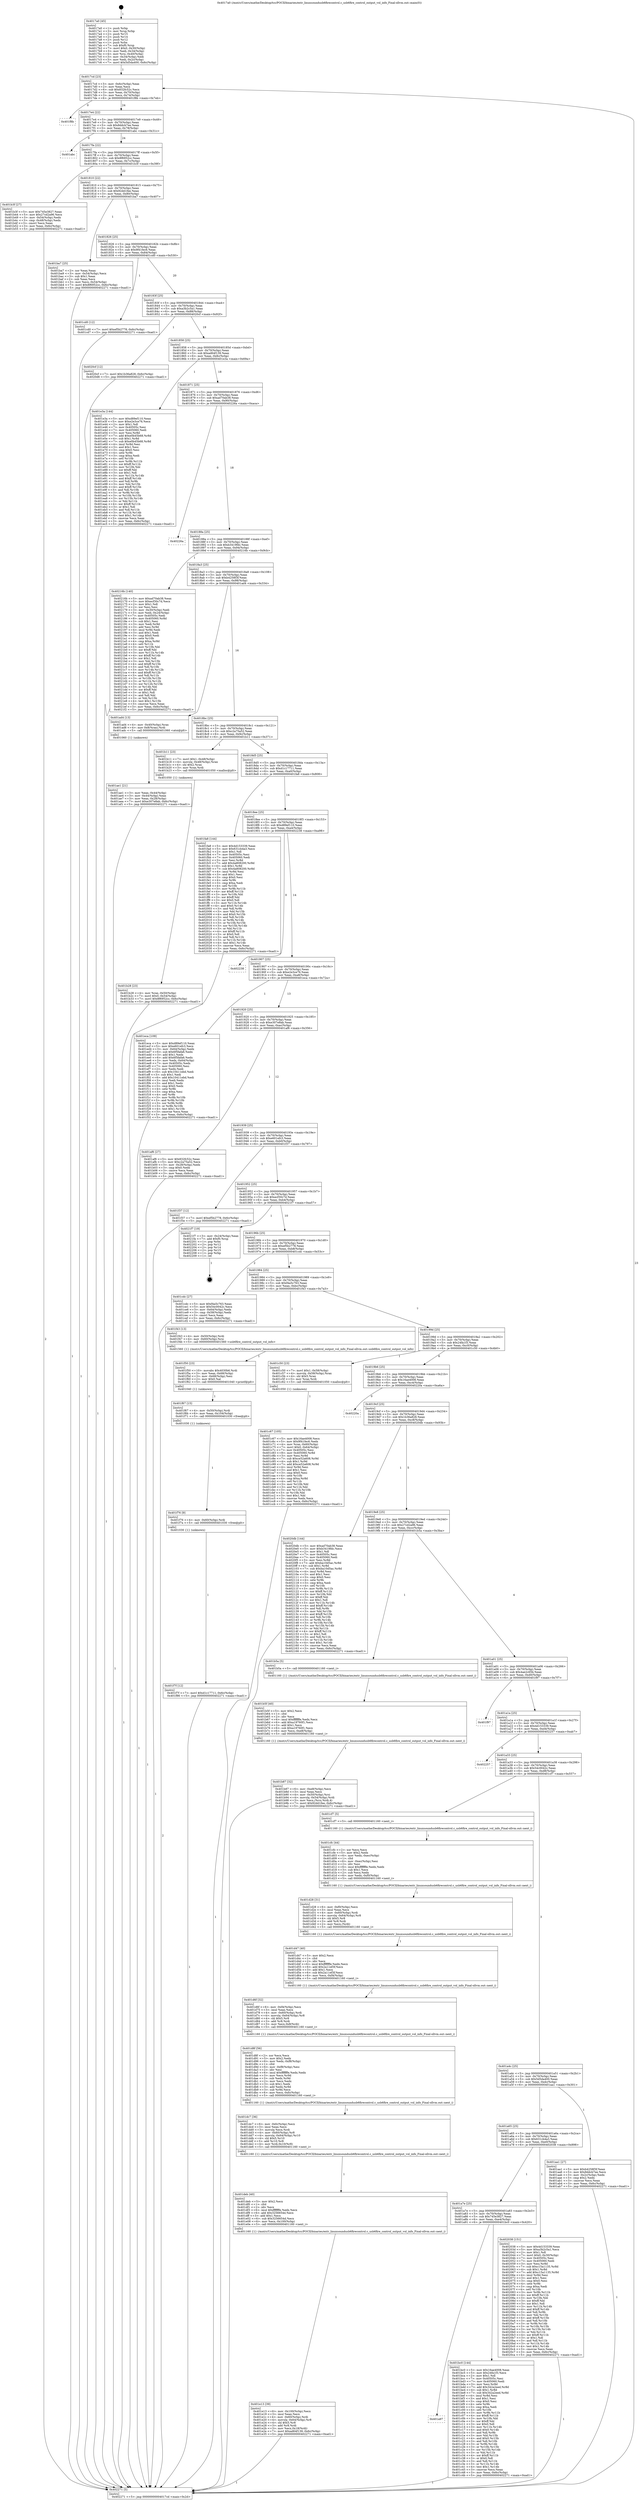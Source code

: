 digraph "0x4017a0" {
  label = "0x4017a0 (/mnt/c/Users/mathe/Desktop/tcc/POCII/binaries/extr_linuxsoundusb6firecontrol.c_usb6fire_control_output_vol_info_Final-ollvm.out::main(0))"
  labelloc = "t"
  node[shape=record]

  Entry [label="",width=0.3,height=0.3,shape=circle,fillcolor=black,style=filled]
  "0x4017cd" [label="{
     0x4017cd [23]\l
     | [instrs]\l
     &nbsp;&nbsp;0x4017cd \<+3\>: mov -0x6c(%rbp),%eax\l
     &nbsp;&nbsp;0x4017d0 \<+2\>: mov %eax,%ecx\l
     &nbsp;&nbsp;0x4017d2 \<+6\>: sub $0x832fc52c,%ecx\l
     &nbsp;&nbsp;0x4017d8 \<+3\>: mov %eax,-0x70(%rbp)\l
     &nbsp;&nbsp;0x4017db \<+3\>: mov %ecx,-0x74(%rbp)\l
     &nbsp;&nbsp;0x4017de \<+6\>: je 0000000000401f8b \<main+0x7eb\>\l
  }"]
  "0x401f8b" [label="{
     0x401f8b\l
  }", style=dashed]
  "0x4017e4" [label="{
     0x4017e4 [22]\l
     | [instrs]\l
     &nbsp;&nbsp;0x4017e4 \<+5\>: jmp 00000000004017e9 \<main+0x49\>\l
     &nbsp;&nbsp;0x4017e9 \<+3\>: mov -0x70(%rbp),%eax\l
     &nbsp;&nbsp;0x4017ec \<+5\>: sub $0x8ddcb7ee,%eax\l
     &nbsp;&nbsp;0x4017f1 \<+3\>: mov %eax,-0x78(%rbp)\l
     &nbsp;&nbsp;0x4017f4 \<+6\>: je 0000000000401abc \<main+0x31c\>\l
  }"]
  Exit [label="",width=0.3,height=0.3,shape=circle,fillcolor=black,style=filled,peripheries=2]
  "0x401abc" [label="{
     0x401abc\l
  }", style=dashed]
  "0x4017fa" [label="{
     0x4017fa [22]\l
     | [instrs]\l
     &nbsp;&nbsp;0x4017fa \<+5\>: jmp 00000000004017ff \<main+0x5f\>\l
     &nbsp;&nbsp;0x4017ff \<+3\>: mov -0x70(%rbp),%eax\l
     &nbsp;&nbsp;0x401802 \<+5\>: sub $0x8f6952cc,%eax\l
     &nbsp;&nbsp;0x401807 \<+3\>: mov %eax,-0x7c(%rbp)\l
     &nbsp;&nbsp;0x40180a \<+6\>: je 0000000000401b3f \<main+0x39f\>\l
  }"]
  "0x401f7f" [label="{
     0x401f7f [12]\l
     | [instrs]\l
     &nbsp;&nbsp;0x401f7f \<+7\>: movl $0xd1c17711,-0x6c(%rbp)\l
     &nbsp;&nbsp;0x401f86 \<+5\>: jmp 0000000000402271 \<main+0xad1\>\l
  }"]
  "0x401b3f" [label="{
     0x401b3f [27]\l
     | [instrs]\l
     &nbsp;&nbsp;0x401b3f \<+5\>: mov $0x745e3827,%eax\l
     &nbsp;&nbsp;0x401b44 \<+5\>: mov $0x27cd2a96,%ecx\l
     &nbsp;&nbsp;0x401b49 \<+3\>: mov -0x54(%rbp),%edx\l
     &nbsp;&nbsp;0x401b4c \<+3\>: cmp -0x48(%rbp),%edx\l
     &nbsp;&nbsp;0x401b4f \<+3\>: cmovl %ecx,%eax\l
     &nbsp;&nbsp;0x401b52 \<+3\>: mov %eax,-0x6c(%rbp)\l
     &nbsp;&nbsp;0x401b55 \<+5\>: jmp 0000000000402271 \<main+0xad1\>\l
  }"]
  "0x401810" [label="{
     0x401810 [22]\l
     | [instrs]\l
     &nbsp;&nbsp;0x401810 \<+5\>: jmp 0000000000401815 \<main+0x75\>\l
     &nbsp;&nbsp;0x401815 \<+3\>: mov -0x70(%rbp),%eax\l
     &nbsp;&nbsp;0x401818 \<+5\>: sub $0x92dd1fee,%eax\l
     &nbsp;&nbsp;0x40181d \<+3\>: mov %eax,-0x80(%rbp)\l
     &nbsp;&nbsp;0x401820 \<+6\>: je 0000000000401ba7 \<main+0x407\>\l
  }"]
  "0x401f76" [label="{
     0x401f76 [9]\l
     | [instrs]\l
     &nbsp;&nbsp;0x401f76 \<+4\>: mov -0x60(%rbp),%rdi\l
     &nbsp;&nbsp;0x401f7a \<+5\>: call 0000000000401030 \<free@plt\>\l
     | [calls]\l
     &nbsp;&nbsp;0x401030 \{1\} (unknown)\l
  }"]
  "0x401ba7" [label="{
     0x401ba7 [25]\l
     | [instrs]\l
     &nbsp;&nbsp;0x401ba7 \<+2\>: xor %eax,%eax\l
     &nbsp;&nbsp;0x401ba9 \<+3\>: mov -0x54(%rbp),%ecx\l
     &nbsp;&nbsp;0x401bac \<+3\>: sub $0x1,%eax\l
     &nbsp;&nbsp;0x401baf \<+2\>: sub %eax,%ecx\l
     &nbsp;&nbsp;0x401bb1 \<+3\>: mov %ecx,-0x54(%rbp)\l
     &nbsp;&nbsp;0x401bb4 \<+7\>: movl $0x8f6952cc,-0x6c(%rbp)\l
     &nbsp;&nbsp;0x401bbb \<+5\>: jmp 0000000000402271 \<main+0xad1\>\l
  }"]
  "0x401826" [label="{
     0x401826 [25]\l
     | [instrs]\l
     &nbsp;&nbsp;0x401826 \<+5\>: jmp 000000000040182b \<main+0x8b\>\l
     &nbsp;&nbsp;0x40182b \<+3\>: mov -0x70(%rbp),%eax\l
     &nbsp;&nbsp;0x40182e \<+5\>: sub $0x9f41fec6,%eax\l
     &nbsp;&nbsp;0x401833 \<+6\>: mov %eax,-0x84(%rbp)\l
     &nbsp;&nbsp;0x401839 \<+6\>: je 0000000000401cd0 \<main+0x530\>\l
  }"]
  "0x401f67" [label="{
     0x401f67 [15]\l
     | [instrs]\l
     &nbsp;&nbsp;0x401f67 \<+4\>: mov -0x50(%rbp),%rdi\l
     &nbsp;&nbsp;0x401f6b \<+6\>: mov %eax,-0x104(%rbp)\l
     &nbsp;&nbsp;0x401f71 \<+5\>: call 0000000000401030 \<free@plt\>\l
     | [calls]\l
     &nbsp;&nbsp;0x401030 \{1\} (unknown)\l
  }"]
  "0x401cd0" [label="{
     0x401cd0 [12]\l
     | [instrs]\l
     &nbsp;&nbsp;0x401cd0 \<+7\>: movl $0xef5b2778,-0x6c(%rbp)\l
     &nbsp;&nbsp;0x401cd7 \<+5\>: jmp 0000000000402271 \<main+0xad1\>\l
  }"]
  "0x40183f" [label="{
     0x40183f [25]\l
     | [instrs]\l
     &nbsp;&nbsp;0x40183f \<+5\>: jmp 0000000000401844 \<main+0xa4\>\l
     &nbsp;&nbsp;0x401844 \<+3\>: mov -0x70(%rbp),%eax\l
     &nbsp;&nbsp;0x401847 \<+5\>: sub $0xa3b2c5a1,%eax\l
     &nbsp;&nbsp;0x40184c \<+6\>: mov %eax,-0x88(%rbp)\l
     &nbsp;&nbsp;0x401852 \<+6\>: je 00000000004020cf \<main+0x92f\>\l
  }"]
  "0x401f50" [label="{
     0x401f50 [23]\l
     | [instrs]\l
     &nbsp;&nbsp;0x401f50 \<+10\>: movabs $0x4030b6,%rdi\l
     &nbsp;&nbsp;0x401f5a \<+3\>: mov %eax,-0x68(%rbp)\l
     &nbsp;&nbsp;0x401f5d \<+3\>: mov -0x68(%rbp),%esi\l
     &nbsp;&nbsp;0x401f60 \<+2\>: mov $0x0,%al\l
     &nbsp;&nbsp;0x401f62 \<+5\>: call 0000000000401040 \<printf@plt\>\l
     | [calls]\l
     &nbsp;&nbsp;0x401040 \{1\} (unknown)\l
  }"]
  "0x4020cf" [label="{
     0x4020cf [12]\l
     | [instrs]\l
     &nbsp;&nbsp;0x4020cf \<+7\>: movl $0x1b36a828,-0x6c(%rbp)\l
     &nbsp;&nbsp;0x4020d6 \<+5\>: jmp 0000000000402271 \<main+0xad1\>\l
  }"]
  "0x401858" [label="{
     0x401858 [25]\l
     | [instrs]\l
     &nbsp;&nbsp;0x401858 \<+5\>: jmp 000000000040185d \<main+0xbd\>\l
     &nbsp;&nbsp;0x40185d \<+3\>: mov -0x70(%rbp),%eax\l
     &nbsp;&nbsp;0x401860 \<+5\>: sub $0xad64f139,%eax\l
     &nbsp;&nbsp;0x401865 \<+6\>: mov %eax,-0x8c(%rbp)\l
     &nbsp;&nbsp;0x40186b \<+6\>: je 0000000000401e3a \<main+0x69a\>\l
  }"]
  "0x401e13" [label="{
     0x401e13 [39]\l
     | [instrs]\l
     &nbsp;&nbsp;0x401e13 \<+6\>: mov -0x100(%rbp),%ecx\l
     &nbsp;&nbsp;0x401e19 \<+3\>: imul %eax,%ecx\l
     &nbsp;&nbsp;0x401e1c \<+4\>: mov -0x60(%rbp),%rdi\l
     &nbsp;&nbsp;0x401e20 \<+4\>: movslq -0x64(%rbp),%r8\l
     &nbsp;&nbsp;0x401e24 \<+4\>: shl $0x5,%r8\l
     &nbsp;&nbsp;0x401e28 \<+3\>: add %r8,%rdi\l
     &nbsp;&nbsp;0x401e2b \<+3\>: mov %ecx,0x18(%rdi)\l
     &nbsp;&nbsp;0x401e2e \<+7\>: movl $0xad64f139,-0x6c(%rbp)\l
     &nbsp;&nbsp;0x401e35 \<+5\>: jmp 0000000000402271 \<main+0xad1\>\l
  }"]
  "0x401e3a" [label="{
     0x401e3a [144]\l
     | [instrs]\l
     &nbsp;&nbsp;0x401e3a \<+5\>: mov $0xd89ef110,%eax\l
     &nbsp;&nbsp;0x401e3f \<+5\>: mov $0xe2e3ce76,%ecx\l
     &nbsp;&nbsp;0x401e44 \<+2\>: mov $0x1,%dl\l
     &nbsp;&nbsp;0x401e46 \<+7\>: mov 0x40505c,%esi\l
     &nbsp;&nbsp;0x401e4d \<+7\>: mov 0x405060,%edi\l
     &nbsp;&nbsp;0x401e54 \<+3\>: mov %esi,%r8d\l
     &nbsp;&nbsp;0x401e57 \<+7\>: add $0xe0b45b68,%r8d\l
     &nbsp;&nbsp;0x401e5e \<+4\>: sub $0x1,%r8d\l
     &nbsp;&nbsp;0x401e62 \<+7\>: sub $0xe0b45b68,%r8d\l
     &nbsp;&nbsp;0x401e69 \<+4\>: imul %r8d,%esi\l
     &nbsp;&nbsp;0x401e6d \<+3\>: and $0x1,%esi\l
     &nbsp;&nbsp;0x401e70 \<+3\>: cmp $0x0,%esi\l
     &nbsp;&nbsp;0x401e73 \<+4\>: sete %r9b\l
     &nbsp;&nbsp;0x401e77 \<+3\>: cmp $0xa,%edi\l
     &nbsp;&nbsp;0x401e7a \<+4\>: setl %r10b\l
     &nbsp;&nbsp;0x401e7e \<+3\>: mov %r9b,%r11b\l
     &nbsp;&nbsp;0x401e81 \<+4\>: xor $0xff,%r11b\l
     &nbsp;&nbsp;0x401e85 \<+3\>: mov %r10b,%bl\l
     &nbsp;&nbsp;0x401e88 \<+3\>: xor $0xff,%bl\l
     &nbsp;&nbsp;0x401e8b \<+3\>: xor $0x1,%dl\l
     &nbsp;&nbsp;0x401e8e \<+3\>: mov %r11b,%r14b\l
     &nbsp;&nbsp;0x401e91 \<+4\>: and $0xff,%r14b\l
     &nbsp;&nbsp;0x401e95 \<+3\>: and %dl,%r9b\l
     &nbsp;&nbsp;0x401e98 \<+3\>: mov %bl,%r15b\l
     &nbsp;&nbsp;0x401e9b \<+4\>: and $0xff,%r15b\l
     &nbsp;&nbsp;0x401e9f \<+3\>: and %dl,%r10b\l
     &nbsp;&nbsp;0x401ea2 \<+3\>: or %r9b,%r14b\l
     &nbsp;&nbsp;0x401ea5 \<+3\>: or %r10b,%r15b\l
     &nbsp;&nbsp;0x401ea8 \<+3\>: xor %r15b,%r14b\l
     &nbsp;&nbsp;0x401eab \<+3\>: or %bl,%r11b\l
     &nbsp;&nbsp;0x401eae \<+4\>: xor $0xff,%r11b\l
     &nbsp;&nbsp;0x401eb2 \<+3\>: or $0x1,%dl\l
     &nbsp;&nbsp;0x401eb5 \<+3\>: and %dl,%r11b\l
     &nbsp;&nbsp;0x401eb8 \<+3\>: or %r11b,%r14b\l
     &nbsp;&nbsp;0x401ebb \<+4\>: test $0x1,%r14b\l
     &nbsp;&nbsp;0x401ebf \<+3\>: cmovne %ecx,%eax\l
     &nbsp;&nbsp;0x401ec2 \<+3\>: mov %eax,-0x6c(%rbp)\l
     &nbsp;&nbsp;0x401ec5 \<+5\>: jmp 0000000000402271 \<main+0xad1\>\l
  }"]
  "0x401871" [label="{
     0x401871 [25]\l
     | [instrs]\l
     &nbsp;&nbsp;0x401871 \<+5\>: jmp 0000000000401876 \<main+0xd6\>\l
     &nbsp;&nbsp;0x401876 \<+3\>: mov -0x70(%rbp),%eax\l
     &nbsp;&nbsp;0x401879 \<+5\>: sub $0xad70ab38,%eax\l
     &nbsp;&nbsp;0x40187e \<+6\>: mov %eax,-0x90(%rbp)\l
     &nbsp;&nbsp;0x401884 \<+6\>: je 000000000040226a \<main+0xaca\>\l
  }"]
  "0x401deb" [label="{
     0x401deb [40]\l
     | [instrs]\l
     &nbsp;&nbsp;0x401deb \<+5\>: mov $0x2,%ecx\l
     &nbsp;&nbsp;0x401df0 \<+1\>: cltd\l
     &nbsp;&nbsp;0x401df1 \<+2\>: idiv %ecx\l
     &nbsp;&nbsp;0x401df3 \<+6\>: imul $0xfffffffe,%edx,%ecx\l
     &nbsp;&nbsp;0x401df9 \<+6\>: add $0x3256654d,%ecx\l
     &nbsp;&nbsp;0x401dff \<+3\>: add $0x1,%ecx\l
     &nbsp;&nbsp;0x401e02 \<+6\>: sub $0x3256654d,%ecx\l
     &nbsp;&nbsp;0x401e08 \<+6\>: mov %ecx,-0x100(%rbp)\l
     &nbsp;&nbsp;0x401e0e \<+5\>: call 0000000000401160 \<next_i\>\l
     | [calls]\l
     &nbsp;&nbsp;0x401160 \{1\} (/mnt/c/Users/mathe/Desktop/tcc/POCII/binaries/extr_linuxsoundusb6firecontrol.c_usb6fire_control_output_vol_info_Final-ollvm.out::next_i)\l
  }"]
  "0x40226a" [label="{
     0x40226a\l
  }", style=dashed]
  "0x40188a" [label="{
     0x40188a [25]\l
     | [instrs]\l
     &nbsp;&nbsp;0x40188a \<+5\>: jmp 000000000040188f \<main+0xef\>\l
     &nbsp;&nbsp;0x40188f \<+3\>: mov -0x70(%rbp),%eax\l
     &nbsp;&nbsp;0x401892 \<+5\>: sub $0xb3419fdc,%eax\l
     &nbsp;&nbsp;0x401897 \<+6\>: mov %eax,-0x94(%rbp)\l
     &nbsp;&nbsp;0x40189d \<+6\>: je 000000000040216b \<main+0x9cb\>\l
  }"]
  "0x401dc7" [label="{
     0x401dc7 [36]\l
     | [instrs]\l
     &nbsp;&nbsp;0x401dc7 \<+6\>: mov -0xfc(%rbp),%ecx\l
     &nbsp;&nbsp;0x401dcd \<+3\>: imul %eax,%ecx\l
     &nbsp;&nbsp;0x401dd0 \<+3\>: movslq %ecx,%rdi\l
     &nbsp;&nbsp;0x401dd3 \<+4\>: mov -0x60(%rbp),%r8\l
     &nbsp;&nbsp;0x401dd7 \<+4\>: movslq -0x64(%rbp),%r10\l
     &nbsp;&nbsp;0x401ddb \<+4\>: shl $0x5,%r10\l
     &nbsp;&nbsp;0x401ddf \<+3\>: add %r10,%r8\l
     &nbsp;&nbsp;0x401de2 \<+4\>: mov %rdi,0x10(%r8)\l
     &nbsp;&nbsp;0x401de6 \<+5\>: call 0000000000401160 \<next_i\>\l
     | [calls]\l
     &nbsp;&nbsp;0x401160 \{1\} (/mnt/c/Users/mathe/Desktop/tcc/POCII/binaries/extr_linuxsoundusb6firecontrol.c_usb6fire_control_output_vol_info_Final-ollvm.out::next_i)\l
  }"]
  "0x40216b" [label="{
     0x40216b [140]\l
     | [instrs]\l
     &nbsp;&nbsp;0x40216b \<+5\>: mov $0xad70ab38,%eax\l
     &nbsp;&nbsp;0x402170 \<+5\>: mov $0xecf30c7d,%ecx\l
     &nbsp;&nbsp;0x402175 \<+2\>: mov $0x1,%dl\l
     &nbsp;&nbsp;0x402177 \<+2\>: xor %esi,%esi\l
     &nbsp;&nbsp;0x402179 \<+3\>: mov -0x30(%rbp),%edi\l
     &nbsp;&nbsp;0x40217c \<+3\>: mov %edi,-0x24(%rbp)\l
     &nbsp;&nbsp;0x40217f \<+7\>: mov 0x40505c,%edi\l
     &nbsp;&nbsp;0x402186 \<+8\>: mov 0x405060,%r8d\l
     &nbsp;&nbsp;0x40218e \<+3\>: sub $0x1,%esi\l
     &nbsp;&nbsp;0x402191 \<+3\>: mov %edi,%r9d\l
     &nbsp;&nbsp;0x402194 \<+3\>: add %esi,%r9d\l
     &nbsp;&nbsp;0x402197 \<+4\>: imul %r9d,%edi\l
     &nbsp;&nbsp;0x40219b \<+3\>: and $0x1,%edi\l
     &nbsp;&nbsp;0x40219e \<+3\>: cmp $0x0,%edi\l
     &nbsp;&nbsp;0x4021a1 \<+4\>: sete %r10b\l
     &nbsp;&nbsp;0x4021a5 \<+4\>: cmp $0xa,%r8d\l
     &nbsp;&nbsp;0x4021a9 \<+4\>: setl %r11b\l
     &nbsp;&nbsp;0x4021ad \<+3\>: mov %r10b,%bl\l
     &nbsp;&nbsp;0x4021b0 \<+3\>: xor $0xff,%bl\l
     &nbsp;&nbsp;0x4021b3 \<+3\>: mov %r11b,%r14b\l
     &nbsp;&nbsp;0x4021b6 \<+4\>: xor $0xff,%r14b\l
     &nbsp;&nbsp;0x4021ba \<+3\>: xor $0x1,%dl\l
     &nbsp;&nbsp;0x4021bd \<+3\>: mov %bl,%r15b\l
     &nbsp;&nbsp;0x4021c0 \<+4\>: and $0xff,%r15b\l
     &nbsp;&nbsp;0x4021c4 \<+3\>: and %dl,%r10b\l
     &nbsp;&nbsp;0x4021c7 \<+3\>: mov %r14b,%r12b\l
     &nbsp;&nbsp;0x4021ca \<+4\>: and $0xff,%r12b\l
     &nbsp;&nbsp;0x4021ce \<+3\>: and %dl,%r11b\l
     &nbsp;&nbsp;0x4021d1 \<+3\>: or %r10b,%r15b\l
     &nbsp;&nbsp;0x4021d4 \<+3\>: or %r11b,%r12b\l
     &nbsp;&nbsp;0x4021d7 \<+3\>: xor %r12b,%r15b\l
     &nbsp;&nbsp;0x4021da \<+3\>: or %r14b,%bl\l
     &nbsp;&nbsp;0x4021dd \<+3\>: xor $0xff,%bl\l
     &nbsp;&nbsp;0x4021e0 \<+3\>: or $0x1,%dl\l
     &nbsp;&nbsp;0x4021e3 \<+2\>: and %dl,%bl\l
     &nbsp;&nbsp;0x4021e5 \<+3\>: or %bl,%r15b\l
     &nbsp;&nbsp;0x4021e8 \<+4\>: test $0x1,%r15b\l
     &nbsp;&nbsp;0x4021ec \<+3\>: cmovne %ecx,%eax\l
     &nbsp;&nbsp;0x4021ef \<+3\>: mov %eax,-0x6c(%rbp)\l
     &nbsp;&nbsp;0x4021f2 \<+5\>: jmp 0000000000402271 \<main+0xad1\>\l
  }"]
  "0x4018a3" [label="{
     0x4018a3 [25]\l
     | [instrs]\l
     &nbsp;&nbsp;0x4018a3 \<+5\>: jmp 00000000004018a8 \<main+0x108\>\l
     &nbsp;&nbsp;0x4018a8 \<+3\>: mov -0x70(%rbp),%eax\l
     &nbsp;&nbsp;0x4018ab \<+5\>: sub $0xb4258f3f,%eax\l
     &nbsp;&nbsp;0x4018b0 \<+6\>: mov %eax,-0x98(%rbp)\l
     &nbsp;&nbsp;0x4018b6 \<+6\>: je 0000000000401ad4 \<main+0x334\>\l
  }"]
  "0x401d8f" [label="{
     0x401d8f [56]\l
     | [instrs]\l
     &nbsp;&nbsp;0x401d8f \<+2\>: xor %ecx,%ecx\l
     &nbsp;&nbsp;0x401d91 \<+5\>: mov $0x2,%edx\l
     &nbsp;&nbsp;0x401d96 \<+6\>: mov %edx,-0xf8(%rbp)\l
     &nbsp;&nbsp;0x401d9c \<+1\>: cltd\l
     &nbsp;&nbsp;0x401d9d \<+6\>: mov -0xf8(%rbp),%esi\l
     &nbsp;&nbsp;0x401da3 \<+2\>: idiv %esi\l
     &nbsp;&nbsp;0x401da5 \<+6\>: imul $0xfffffffe,%edx,%edx\l
     &nbsp;&nbsp;0x401dab \<+3\>: mov %ecx,%r9d\l
     &nbsp;&nbsp;0x401dae \<+3\>: sub %edx,%r9d\l
     &nbsp;&nbsp;0x401db1 \<+2\>: mov %ecx,%edx\l
     &nbsp;&nbsp;0x401db3 \<+3\>: sub $0x1,%edx\l
     &nbsp;&nbsp;0x401db6 \<+3\>: add %edx,%r9d\l
     &nbsp;&nbsp;0x401db9 \<+3\>: sub %r9d,%ecx\l
     &nbsp;&nbsp;0x401dbc \<+6\>: mov %ecx,-0xfc(%rbp)\l
     &nbsp;&nbsp;0x401dc2 \<+5\>: call 0000000000401160 \<next_i\>\l
     | [calls]\l
     &nbsp;&nbsp;0x401160 \{1\} (/mnt/c/Users/mathe/Desktop/tcc/POCII/binaries/extr_linuxsoundusb6firecontrol.c_usb6fire_control_output_vol_info_Final-ollvm.out::next_i)\l
  }"]
  "0x401ad4" [label="{
     0x401ad4 [13]\l
     | [instrs]\l
     &nbsp;&nbsp;0x401ad4 \<+4\>: mov -0x40(%rbp),%rax\l
     &nbsp;&nbsp;0x401ad8 \<+4\>: mov 0x8(%rax),%rdi\l
     &nbsp;&nbsp;0x401adc \<+5\>: call 0000000000401060 \<atoi@plt\>\l
     | [calls]\l
     &nbsp;&nbsp;0x401060 \{1\} (unknown)\l
  }"]
  "0x4018bc" [label="{
     0x4018bc [25]\l
     | [instrs]\l
     &nbsp;&nbsp;0x4018bc \<+5\>: jmp 00000000004018c1 \<main+0x121\>\l
     &nbsp;&nbsp;0x4018c1 \<+3\>: mov -0x70(%rbp),%eax\l
     &nbsp;&nbsp;0x4018c4 \<+5\>: sub $0xc2a75a52,%eax\l
     &nbsp;&nbsp;0x4018c9 \<+6\>: mov %eax,-0x9c(%rbp)\l
     &nbsp;&nbsp;0x4018cf \<+6\>: je 0000000000401b11 \<main+0x371\>\l
  }"]
  "0x401d6f" [label="{
     0x401d6f [32]\l
     | [instrs]\l
     &nbsp;&nbsp;0x401d6f \<+6\>: mov -0xf4(%rbp),%ecx\l
     &nbsp;&nbsp;0x401d75 \<+3\>: imul %eax,%ecx\l
     &nbsp;&nbsp;0x401d78 \<+4\>: mov -0x60(%rbp),%rdi\l
     &nbsp;&nbsp;0x401d7c \<+4\>: movslq -0x64(%rbp),%r8\l
     &nbsp;&nbsp;0x401d80 \<+4\>: shl $0x5,%r8\l
     &nbsp;&nbsp;0x401d84 \<+3\>: add %r8,%rdi\l
     &nbsp;&nbsp;0x401d87 \<+3\>: mov %ecx,0x8(%rdi)\l
     &nbsp;&nbsp;0x401d8a \<+5\>: call 0000000000401160 \<next_i\>\l
     | [calls]\l
     &nbsp;&nbsp;0x401160 \{1\} (/mnt/c/Users/mathe/Desktop/tcc/POCII/binaries/extr_linuxsoundusb6firecontrol.c_usb6fire_control_output_vol_info_Final-ollvm.out::next_i)\l
  }"]
  "0x401b11" [label="{
     0x401b11 [23]\l
     | [instrs]\l
     &nbsp;&nbsp;0x401b11 \<+7\>: movl $0x1,-0x48(%rbp)\l
     &nbsp;&nbsp;0x401b18 \<+4\>: movslq -0x48(%rbp),%rax\l
     &nbsp;&nbsp;0x401b1c \<+4\>: shl $0x2,%rax\l
     &nbsp;&nbsp;0x401b20 \<+3\>: mov %rax,%rdi\l
     &nbsp;&nbsp;0x401b23 \<+5\>: call 0000000000401050 \<malloc@plt\>\l
     | [calls]\l
     &nbsp;&nbsp;0x401050 \{1\} (unknown)\l
  }"]
  "0x4018d5" [label="{
     0x4018d5 [25]\l
     | [instrs]\l
     &nbsp;&nbsp;0x4018d5 \<+5\>: jmp 00000000004018da \<main+0x13a\>\l
     &nbsp;&nbsp;0x4018da \<+3\>: mov -0x70(%rbp),%eax\l
     &nbsp;&nbsp;0x4018dd \<+5\>: sub $0xd1c17711,%eax\l
     &nbsp;&nbsp;0x4018e2 \<+6\>: mov %eax,-0xa0(%rbp)\l
     &nbsp;&nbsp;0x4018e8 \<+6\>: je 0000000000401fa8 \<main+0x808\>\l
  }"]
  "0x401d47" [label="{
     0x401d47 [40]\l
     | [instrs]\l
     &nbsp;&nbsp;0x401d47 \<+5\>: mov $0x2,%ecx\l
     &nbsp;&nbsp;0x401d4c \<+1\>: cltd\l
     &nbsp;&nbsp;0x401d4d \<+2\>: idiv %ecx\l
     &nbsp;&nbsp;0x401d4f \<+6\>: imul $0xfffffffe,%edx,%ecx\l
     &nbsp;&nbsp;0x401d55 \<+6\>: add $0x2a11ef3f,%ecx\l
     &nbsp;&nbsp;0x401d5b \<+3\>: add $0x1,%ecx\l
     &nbsp;&nbsp;0x401d5e \<+6\>: sub $0x2a11ef3f,%ecx\l
     &nbsp;&nbsp;0x401d64 \<+6\>: mov %ecx,-0xf4(%rbp)\l
     &nbsp;&nbsp;0x401d6a \<+5\>: call 0000000000401160 \<next_i\>\l
     | [calls]\l
     &nbsp;&nbsp;0x401160 \{1\} (/mnt/c/Users/mathe/Desktop/tcc/POCII/binaries/extr_linuxsoundusb6firecontrol.c_usb6fire_control_output_vol_info_Final-ollvm.out::next_i)\l
  }"]
  "0x401fa8" [label="{
     0x401fa8 [144]\l
     | [instrs]\l
     &nbsp;&nbsp;0x401fa8 \<+5\>: mov $0x4d153339,%eax\l
     &nbsp;&nbsp;0x401fad \<+5\>: mov $0x631cb4a3,%ecx\l
     &nbsp;&nbsp;0x401fb2 \<+2\>: mov $0x1,%dl\l
     &nbsp;&nbsp;0x401fb4 \<+7\>: mov 0x40505c,%esi\l
     &nbsp;&nbsp;0x401fbb \<+7\>: mov 0x405060,%edi\l
     &nbsp;&nbsp;0x401fc2 \<+3\>: mov %esi,%r8d\l
     &nbsp;&nbsp;0x401fc5 \<+7\>: add $0x4a808200,%r8d\l
     &nbsp;&nbsp;0x401fcc \<+4\>: sub $0x1,%r8d\l
     &nbsp;&nbsp;0x401fd0 \<+7\>: sub $0x4a808200,%r8d\l
     &nbsp;&nbsp;0x401fd7 \<+4\>: imul %r8d,%esi\l
     &nbsp;&nbsp;0x401fdb \<+3\>: and $0x1,%esi\l
     &nbsp;&nbsp;0x401fde \<+3\>: cmp $0x0,%esi\l
     &nbsp;&nbsp;0x401fe1 \<+4\>: sete %r9b\l
     &nbsp;&nbsp;0x401fe5 \<+3\>: cmp $0xa,%edi\l
     &nbsp;&nbsp;0x401fe8 \<+4\>: setl %r10b\l
     &nbsp;&nbsp;0x401fec \<+3\>: mov %r9b,%r11b\l
     &nbsp;&nbsp;0x401fef \<+4\>: xor $0xff,%r11b\l
     &nbsp;&nbsp;0x401ff3 \<+3\>: mov %r10b,%bl\l
     &nbsp;&nbsp;0x401ff6 \<+3\>: xor $0xff,%bl\l
     &nbsp;&nbsp;0x401ff9 \<+3\>: xor $0x0,%dl\l
     &nbsp;&nbsp;0x401ffc \<+3\>: mov %r11b,%r14b\l
     &nbsp;&nbsp;0x401fff \<+4\>: and $0x0,%r14b\l
     &nbsp;&nbsp;0x402003 \<+3\>: and %dl,%r9b\l
     &nbsp;&nbsp;0x402006 \<+3\>: mov %bl,%r15b\l
     &nbsp;&nbsp;0x402009 \<+4\>: and $0x0,%r15b\l
     &nbsp;&nbsp;0x40200d \<+3\>: and %dl,%r10b\l
     &nbsp;&nbsp;0x402010 \<+3\>: or %r9b,%r14b\l
     &nbsp;&nbsp;0x402013 \<+3\>: or %r10b,%r15b\l
     &nbsp;&nbsp;0x402016 \<+3\>: xor %r15b,%r14b\l
     &nbsp;&nbsp;0x402019 \<+3\>: or %bl,%r11b\l
     &nbsp;&nbsp;0x40201c \<+4\>: xor $0xff,%r11b\l
     &nbsp;&nbsp;0x402020 \<+3\>: or $0x0,%dl\l
     &nbsp;&nbsp;0x402023 \<+3\>: and %dl,%r11b\l
     &nbsp;&nbsp;0x402026 \<+3\>: or %r11b,%r14b\l
     &nbsp;&nbsp;0x402029 \<+4\>: test $0x1,%r14b\l
     &nbsp;&nbsp;0x40202d \<+3\>: cmovne %ecx,%eax\l
     &nbsp;&nbsp;0x402030 \<+3\>: mov %eax,-0x6c(%rbp)\l
     &nbsp;&nbsp;0x402033 \<+5\>: jmp 0000000000402271 \<main+0xad1\>\l
  }"]
  "0x4018ee" [label="{
     0x4018ee [25]\l
     | [instrs]\l
     &nbsp;&nbsp;0x4018ee \<+5\>: jmp 00000000004018f3 \<main+0x153\>\l
     &nbsp;&nbsp;0x4018f3 \<+3\>: mov -0x70(%rbp),%eax\l
     &nbsp;&nbsp;0x4018f6 \<+5\>: sub $0xd89ef110,%eax\l
     &nbsp;&nbsp;0x4018fb \<+6\>: mov %eax,-0xa4(%rbp)\l
     &nbsp;&nbsp;0x401901 \<+6\>: je 0000000000402238 \<main+0xa98\>\l
  }"]
  "0x401d28" [label="{
     0x401d28 [31]\l
     | [instrs]\l
     &nbsp;&nbsp;0x401d28 \<+6\>: mov -0xf0(%rbp),%ecx\l
     &nbsp;&nbsp;0x401d2e \<+3\>: imul %eax,%ecx\l
     &nbsp;&nbsp;0x401d31 \<+4\>: mov -0x60(%rbp),%rdi\l
     &nbsp;&nbsp;0x401d35 \<+4\>: movslq -0x64(%rbp),%r8\l
     &nbsp;&nbsp;0x401d39 \<+4\>: shl $0x5,%r8\l
     &nbsp;&nbsp;0x401d3d \<+3\>: add %r8,%rdi\l
     &nbsp;&nbsp;0x401d40 \<+2\>: mov %ecx,(%rdi)\l
     &nbsp;&nbsp;0x401d42 \<+5\>: call 0000000000401160 \<next_i\>\l
     | [calls]\l
     &nbsp;&nbsp;0x401160 \{1\} (/mnt/c/Users/mathe/Desktop/tcc/POCII/binaries/extr_linuxsoundusb6firecontrol.c_usb6fire_control_output_vol_info_Final-ollvm.out::next_i)\l
  }"]
  "0x402238" [label="{
     0x402238\l
  }", style=dashed]
  "0x401907" [label="{
     0x401907 [25]\l
     | [instrs]\l
     &nbsp;&nbsp;0x401907 \<+5\>: jmp 000000000040190c \<main+0x16c\>\l
     &nbsp;&nbsp;0x40190c \<+3\>: mov -0x70(%rbp),%eax\l
     &nbsp;&nbsp;0x40190f \<+5\>: sub $0xe2e3ce76,%eax\l
     &nbsp;&nbsp;0x401914 \<+6\>: mov %eax,-0xa8(%rbp)\l
     &nbsp;&nbsp;0x40191a \<+6\>: je 0000000000401eca \<main+0x72a\>\l
  }"]
  "0x401cfc" [label="{
     0x401cfc [44]\l
     | [instrs]\l
     &nbsp;&nbsp;0x401cfc \<+2\>: xor %ecx,%ecx\l
     &nbsp;&nbsp;0x401cfe \<+5\>: mov $0x2,%edx\l
     &nbsp;&nbsp;0x401d03 \<+6\>: mov %edx,-0xec(%rbp)\l
     &nbsp;&nbsp;0x401d09 \<+1\>: cltd\l
     &nbsp;&nbsp;0x401d0a \<+6\>: mov -0xec(%rbp),%esi\l
     &nbsp;&nbsp;0x401d10 \<+2\>: idiv %esi\l
     &nbsp;&nbsp;0x401d12 \<+6\>: imul $0xfffffffe,%edx,%edx\l
     &nbsp;&nbsp;0x401d18 \<+3\>: sub $0x1,%ecx\l
     &nbsp;&nbsp;0x401d1b \<+2\>: sub %ecx,%edx\l
     &nbsp;&nbsp;0x401d1d \<+6\>: mov %edx,-0xf0(%rbp)\l
     &nbsp;&nbsp;0x401d23 \<+5\>: call 0000000000401160 \<next_i\>\l
     | [calls]\l
     &nbsp;&nbsp;0x401160 \{1\} (/mnt/c/Users/mathe/Desktop/tcc/POCII/binaries/extr_linuxsoundusb6firecontrol.c_usb6fire_control_output_vol_info_Final-ollvm.out::next_i)\l
  }"]
  "0x401eca" [label="{
     0x401eca [109]\l
     | [instrs]\l
     &nbsp;&nbsp;0x401eca \<+5\>: mov $0xd89ef110,%eax\l
     &nbsp;&nbsp;0x401ecf \<+5\>: mov $0xe601efc3,%ecx\l
     &nbsp;&nbsp;0x401ed4 \<+3\>: mov -0x64(%rbp),%edx\l
     &nbsp;&nbsp;0x401ed7 \<+6\>: sub $0x6f5fafa6,%edx\l
     &nbsp;&nbsp;0x401edd \<+3\>: add $0x1,%edx\l
     &nbsp;&nbsp;0x401ee0 \<+6\>: add $0x6f5fafa6,%edx\l
     &nbsp;&nbsp;0x401ee6 \<+3\>: mov %edx,-0x64(%rbp)\l
     &nbsp;&nbsp;0x401ee9 \<+7\>: mov 0x40505c,%edx\l
     &nbsp;&nbsp;0x401ef0 \<+7\>: mov 0x405060,%esi\l
     &nbsp;&nbsp;0x401ef7 \<+2\>: mov %edx,%edi\l
     &nbsp;&nbsp;0x401ef9 \<+6\>: sub $0x10411ebd,%edi\l
     &nbsp;&nbsp;0x401eff \<+3\>: sub $0x1,%edi\l
     &nbsp;&nbsp;0x401f02 \<+6\>: add $0x10411ebd,%edi\l
     &nbsp;&nbsp;0x401f08 \<+3\>: imul %edi,%edx\l
     &nbsp;&nbsp;0x401f0b \<+3\>: and $0x1,%edx\l
     &nbsp;&nbsp;0x401f0e \<+3\>: cmp $0x0,%edx\l
     &nbsp;&nbsp;0x401f11 \<+4\>: sete %r8b\l
     &nbsp;&nbsp;0x401f15 \<+3\>: cmp $0xa,%esi\l
     &nbsp;&nbsp;0x401f18 \<+4\>: setl %r9b\l
     &nbsp;&nbsp;0x401f1c \<+3\>: mov %r8b,%r10b\l
     &nbsp;&nbsp;0x401f1f \<+3\>: and %r9b,%r10b\l
     &nbsp;&nbsp;0x401f22 \<+3\>: xor %r9b,%r8b\l
     &nbsp;&nbsp;0x401f25 \<+3\>: or %r8b,%r10b\l
     &nbsp;&nbsp;0x401f28 \<+4\>: test $0x1,%r10b\l
     &nbsp;&nbsp;0x401f2c \<+3\>: cmovne %ecx,%eax\l
     &nbsp;&nbsp;0x401f2f \<+3\>: mov %eax,-0x6c(%rbp)\l
     &nbsp;&nbsp;0x401f32 \<+5\>: jmp 0000000000402271 \<main+0xad1\>\l
  }"]
  "0x401920" [label="{
     0x401920 [25]\l
     | [instrs]\l
     &nbsp;&nbsp;0x401920 \<+5\>: jmp 0000000000401925 \<main+0x185\>\l
     &nbsp;&nbsp;0x401925 \<+3\>: mov -0x70(%rbp),%eax\l
     &nbsp;&nbsp;0x401928 \<+5\>: sub $0xe307e8ab,%eax\l
     &nbsp;&nbsp;0x40192d \<+6\>: mov %eax,-0xac(%rbp)\l
     &nbsp;&nbsp;0x401933 \<+6\>: je 0000000000401af6 \<main+0x356\>\l
  }"]
  "0x401c67" [label="{
     0x401c67 [105]\l
     | [instrs]\l
     &nbsp;&nbsp;0x401c67 \<+5\>: mov $0x16ae4008,%ecx\l
     &nbsp;&nbsp;0x401c6c \<+5\>: mov $0x9f41fec6,%edx\l
     &nbsp;&nbsp;0x401c71 \<+4\>: mov %rax,-0x60(%rbp)\l
     &nbsp;&nbsp;0x401c75 \<+7\>: movl $0x0,-0x64(%rbp)\l
     &nbsp;&nbsp;0x401c7c \<+7\>: mov 0x40505c,%esi\l
     &nbsp;&nbsp;0x401c83 \<+8\>: mov 0x405060,%r8d\l
     &nbsp;&nbsp;0x401c8b \<+3\>: mov %esi,%r9d\l
     &nbsp;&nbsp;0x401c8e \<+7\>: sub $0xce52a608,%r9d\l
     &nbsp;&nbsp;0x401c95 \<+4\>: sub $0x1,%r9d\l
     &nbsp;&nbsp;0x401c99 \<+7\>: add $0xce52a608,%r9d\l
     &nbsp;&nbsp;0x401ca0 \<+4\>: imul %r9d,%esi\l
     &nbsp;&nbsp;0x401ca4 \<+3\>: and $0x1,%esi\l
     &nbsp;&nbsp;0x401ca7 \<+3\>: cmp $0x0,%esi\l
     &nbsp;&nbsp;0x401caa \<+4\>: sete %r10b\l
     &nbsp;&nbsp;0x401cae \<+4\>: cmp $0xa,%r8d\l
     &nbsp;&nbsp;0x401cb2 \<+4\>: setl %r11b\l
     &nbsp;&nbsp;0x401cb6 \<+3\>: mov %r10b,%bl\l
     &nbsp;&nbsp;0x401cb9 \<+3\>: and %r11b,%bl\l
     &nbsp;&nbsp;0x401cbc \<+3\>: xor %r11b,%r10b\l
     &nbsp;&nbsp;0x401cbf \<+3\>: or %r10b,%bl\l
     &nbsp;&nbsp;0x401cc2 \<+3\>: test $0x1,%bl\l
     &nbsp;&nbsp;0x401cc5 \<+3\>: cmovne %edx,%ecx\l
     &nbsp;&nbsp;0x401cc8 \<+3\>: mov %ecx,-0x6c(%rbp)\l
     &nbsp;&nbsp;0x401ccb \<+5\>: jmp 0000000000402271 \<main+0xad1\>\l
  }"]
  "0x401af6" [label="{
     0x401af6 [27]\l
     | [instrs]\l
     &nbsp;&nbsp;0x401af6 \<+5\>: mov $0x832fc52c,%eax\l
     &nbsp;&nbsp;0x401afb \<+5\>: mov $0xc2a75a52,%ecx\l
     &nbsp;&nbsp;0x401b00 \<+3\>: mov -0x28(%rbp),%edx\l
     &nbsp;&nbsp;0x401b03 \<+3\>: cmp $0x0,%edx\l
     &nbsp;&nbsp;0x401b06 \<+3\>: cmove %ecx,%eax\l
     &nbsp;&nbsp;0x401b09 \<+3\>: mov %eax,-0x6c(%rbp)\l
     &nbsp;&nbsp;0x401b0c \<+5\>: jmp 0000000000402271 \<main+0xad1\>\l
  }"]
  "0x401939" [label="{
     0x401939 [25]\l
     | [instrs]\l
     &nbsp;&nbsp;0x401939 \<+5\>: jmp 000000000040193e \<main+0x19e\>\l
     &nbsp;&nbsp;0x40193e \<+3\>: mov -0x70(%rbp),%eax\l
     &nbsp;&nbsp;0x401941 \<+5\>: sub $0xe601efc3,%eax\l
     &nbsp;&nbsp;0x401946 \<+6\>: mov %eax,-0xb0(%rbp)\l
     &nbsp;&nbsp;0x40194c \<+6\>: je 0000000000401f37 \<main+0x797\>\l
  }"]
  "0x401a97" [label="{
     0x401a97\l
  }", style=dashed]
  "0x401f37" [label="{
     0x401f37 [12]\l
     | [instrs]\l
     &nbsp;&nbsp;0x401f37 \<+7\>: movl $0xef5b2778,-0x6c(%rbp)\l
     &nbsp;&nbsp;0x401f3e \<+5\>: jmp 0000000000402271 \<main+0xad1\>\l
  }"]
  "0x401952" [label="{
     0x401952 [25]\l
     | [instrs]\l
     &nbsp;&nbsp;0x401952 \<+5\>: jmp 0000000000401957 \<main+0x1b7\>\l
     &nbsp;&nbsp;0x401957 \<+3\>: mov -0x70(%rbp),%eax\l
     &nbsp;&nbsp;0x40195a \<+5\>: sub $0xecf30c7d,%eax\l
     &nbsp;&nbsp;0x40195f \<+6\>: mov %eax,-0xb4(%rbp)\l
     &nbsp;&nbsp;0x401965 \<+6\>: je 00000000004021f7 \<main+0xa57\>\l
  }"]
  "0x401bc0" [label="{
     0x401bc0 [144]\l
     | [instrs]\l
     &nbsp;&nbsp;0x401bc0 \<+5\>: mov $0x16ae4008,%eax\l
     &nbsp;&nbsp;0x401bc5 \<+5\>: mov $0x24fa1f3,%ecx\l
     &nbsp;&nbsp;0x401bca \<+2\>: mov $0x1,%dl\l
     &nbsp;&nbsp;0x401bcc \<+7\>: mov 0x40505c,%esi\l
     &nbsp;&nbsp;0x401bd3 \<+7\>: mov 0x405060,%edi\l
     &nbsp;&nbsp;0x401bda \<+3\>: mov %esi,%r8d\l
     &nbsp;&nbsp;0x401bdd \<+7\>: add $0x342a2eed,%r8d\l
     &nbsp;&nbsp;0x401be4 \<+4\>: sub $0x1,%r8d\l
     &nbsp;&nbsp;0x401be8 \<+7\>: sub $0x342a2eed,%r8d\l
     &nbsp;&nbsp;0x401bef \<+4\>: imul %r8d,%esi\l
     &nbsp;&nbsp;0x401bf3 \<+3\>: and $0x1,%esi\l
     &nbsp;&nbsp;0x401bf6 \<+3\>: cmp $0x0,%esi\l
     &nbsp;&nbsp;0x401bf9 \<+4\>: sete %r9b\l
     &nbsp;&nbsp;0x401bfd \<+3\>: cmp $0xa,%edi\l
     &nbsp;&nbsp;0x401c00 \<+4\>: setl %r10b\l
     &nbsp;&nbsp;0x401c04 \<+3\>: mov %r9b,%r11b\l
     &nbsp;&nbsp;0x401c07 \<+4\>: xor $0xff,%r11b\l
     &nbsp;&nbsp;0x401c0b \<+3\>: mov %r10b,%bl\l
     &nbsp;&nbsp;0x401c0e \<+3\>: xor $0xff,%bl\l
     &nbsp;&nbsp;0x401c11 \<+3\>: xor $0x0,%dl\l
     &nbsp;&nbsp;0x401c14 \<+3\>: mov %r11b,%r14b\l
     &nbsp;&nbsp;0x401c17 \<+4\>: and $0x0,%r14b\l
     &nbsp;&nbsp;0x401c1b \<+3\>: and %dl,%r9b\l
     &nbsp;&nbsp;0x401c1e \<+3\>: mov %bl,%r15b\l
     &nbsp;&nbsp;0x401c21 \<+4\>: and $0x0,%r15b\l
     &nbsp;&nbsp;0x401c25 \<+3\>: and %dl,%r10b\l
     &nbsp;&nbsp;0x401c28 \<+3\>: or %r9b,%r14b\l
     &nbsp;&nbsp;0x401c2b \<+3\>: or %r10b,%r15b\l
     &nbsp;&nbsp;0x401c2e \<+3\>: xor %r15b,%r14b\l
     &nbsp;&nbsp;0x401c31 \<+3\>: or %bl,%r11b\l
     &nbsp;&nbsp;0x401c34 \<+4\>: xor $0xff,%r11b\l
     &nbsp;&nbsp;0x401c38 \<+3\>: or $0x0,%dl\l
     &nbsp;&nbsp;0x401c3b \<+3\>: and %dl,%r11b\l
     &nbsp;&nbsp;0x401c3e \<+3\>: or %r11b,%r14b\l
     &nbsp;&nbsp;0x401c41 \<+4\>: test $0x1,%r14b\l
     &nbsp;&nbsp;0x401c45 \<+3\>: cmovne %ecx,%eax\l
     &nbsp;&nbsp;0x401c48 \<+3\>: mov %eax,-0x6c(%rbp)\l
     &nbsp;&nbsp;0x401c4b \<+5\>: jmp 0000000000402271 \<main+0xad1\>\l
  }"]
  "0x4021f7" [label="{
     0x4021f7 [19]\l
     | [instrs]\l
     &nbsp;&nbsp;0x4021f7 \<+3\>: mov -0x24(%rbp),%eax\l
     &nbsp;&nbsp;0x4021fa \<+7\>: add $0xf0,%rsp\l
     &nbsp;&nbsp;0x402201 \<+1\>: pop %rbx\l
     &nbsp;&nbsp;0x402202 \<+2\>: pop %r12\l
     &nbsp;&nbsp;0x402204 \<+2\>: pop %r14\l
     &nbsp;&nbsp;0x402206 \<+2\>: pop %r15\l
     &nbsp;&nbsp;0x402208 \<+1\>: pop %rbp\l
     &nbsp;&nbsp;0x402209 \<+1\>: ret\l
  }"]
  "0x40196b" [label="{
     0x40196b [25]\l
     | [instrs]\l
     &nbsp;&nbsp;0x40196b \<+5\>: jmp 0000000000401970 \<main+0x1d0\>\l
     &nbsp;&nbsp;0x401970 \<+3\>: mov -0x70(%rbp),%eax\l
     &nbsp;&nbsp;0x401973 \<+5\>: sub $0xef5b2778,%eax\l
     &nbsp;&nbsp;0x401978 \<+6\>: mov %eax,-0xb8(%rbp)\l
     &nbsp;&nbsp;0x40197e \<+6\>: je 0000000000401cdc \<main+0x53c\>\l
  }"]
  "0x401a7e" [label="{
     0x401a7e [25]\l
     | [instrs]\l
     &nbsp;&nbsp;0x401a7e \<+5\>: jmp 0000000000401a83 \<main+0x2e3\>\l
     &nbsp;&nbsp;0x401a83 \<+3\>: mov -0x70(%rbp),%eax\l
     &nbsp;&nbsp;0x401a86 \<+5\>: sub $0x745e3827,%eax\l
     &nbsp;&nbsp;0x401a8b \<+6\>: mov %eax,-0xe4(%rbp)\l
     &nbsp;&nbsp;0x401a91 \<+6\>: je 0000000000401bc0 \<main+0x420\>\l
  }"]
  "0x401cdc" [label="{
     0x401cdc [27]\l
     | [instrs]\l
     &nbsp;&nbsp;0x401cdc \<+5\>: mov $0xf4a5c763,%eax\l
     &nbsp;&nbsp;0x401ce1 \<+5\>: mov $0x54c0042c,%ecx\l
     &nbsp;&nbsp;0x401ce6 \<+3\>: mov -0x64(%rbp),%edx\l
     &nbsp;&nbsp;0x401ce9 \<+3\>: cmp -0x58(%rbp),%edx\l
     &nbsp;&nbsp;0x401cec \<+3\>: cmovl %ecx,%eax\l
     &nbsp;&nbsp;0x401cef \<+3\>: mov %eax,-0x6c(%rbp)\l
     &nbsp;&nbsp;0x401cf2 \<+5\>: jmp 0000000000402271 \<main+0xad1\>\l
  }"]
  "0x401984" [label="{
     0x401984 [25]\l
     | [instrs]\l
     &nbsp;&nbsp;0x401984 \<+5\>: jmp 0000000000401989 \<main+0x1e9\>\l
     &nbsp;&nbsp;0x401989 \<+3\>: mov -0x70(%rbp),%eax\l
     &nbsp;&nbsp;0x40198c \<+5\>: sub $0xf4a5c763,%eax\l
     &nbsp;&nbsp;0x401991 \<+6\>: mov %eax,-0xbc(%rbp)\l
     &nbsp;&nbsp;0x401997 \<+6\>: je 0000000000401f43 \<main+0x7a3\>\l
  }"]
  "0x402038" [label="{
     0x402038 [151]\l
     | [instrs]\l
     &nbsp;&nbsp;0x402038 \<+5\>: mov $0x4d153339,%eax\l
     &nbsp;&nbsp;0x40203d \<+5\>: mov $0xa3b2c5a1,%ecx\l
     &nbsp;&nbsp;0x402042 \<+2\>: mov $0x1,%dl\l
     &nbsp;&nbsp;0x402044 \<+7\>: movl $0x0,-0x30(%rbp)\l
     &nbsp;&nbsp;0x40204b \<+7\>: mov 0x40505c,%esi\l
     &nbsp;&nbsp;0x402052 \<+7\>: mov 0x405060,%edi\l
     &nbsp;&nbsp;0x402059 \<+3\>: mov %esi,%r8d\l
     &nbsp;&nbsp;0x40205c \<+7\>: sub $0xc15a1135,%r8d\l
     &nbsp;&nbsp;0x402063 \<+4\>: sub $0x1,%r8d\l
     &nbsp;&nbsp;0x402067 \<+7\>: add $0xc15a1135,%r8d\l
     &nbsp;&nbsp;0x40206e \<+4\>: imul %r8d,%esi\l
     &nbsp;&nbsp;0x402072 \<+3\>: and $0x1,%esi\l
     &nbsp;&nbsp;0x402075 \<+3\>: cmp $0x0,%esi\l
     &nbsp;&nbsp;0x402078 \<+4\>: sete %r9b\l
     &nbsp;&nbsp;0x40207c \<+3\>: cmp $0xa,%edi\l
     &nbsp;&nbsp;0x40207f \<+4\>: setl %r10b\l
     &nbsp;&nbsp;0x402083 \<+3\>: mov %r9b,%r11b\l
     &nbsp;&nbsp;0x402086 \<+4\>: xor $0xff,%r11b\l
     &nbsp;&nbsp;0x40208a \<+3\>: mov %r10b,%bl\l
     &nbsp;&nbsp;0x40208d \<+3\>: xor $0xff,%bl\l
     &nbsp;&nbsp;0x402090 \<+3\>: xor $0x1,%dl\l
     &nbsp;&nbsp;0x402093 \<+3\>: mov %r11b,%r14b\l
     &nbsp;&nbsp;0x402096 \<+4\>: and $0xff,%r14b\l
     &nbsp;&nbsp;0x40209a \<+3\>: and %dl,%r9b\l
     &nbsp;&nbsp;0x40209d \<+3\>: mov %bl,%r15b\l
     &nbsp;&nbsp;0x4020a0 \<+4\>: and $0xff,%r15b\l
     &nbsp;&nbsp;0x4020a4 \<+3\>: and %dl,%r10b\l
     &nbsp;&nbsp;0x4020a7 \<+3\>: or %r9b,%r14b\l
     &nbsp;&nbsp;0x4020aa \<+3\>: or %r10b,%r15b\l
     &nbsp;&nbsp;0x4020ad \<+3\>: xor %r15b,%r14b\l
     &nbsp;&nbsp;0x4020b0 \<+3\>: or %bl,%r11b\l
     &nbsp;&nbsp;0x4020b3 \<+4\>: xor $0xff,%r11b\l
     &nbsp;&nbsp;0x4020b7 \<+3\>: or $0x1,%dl\l
     &nbsp;&nbsp;0x4020ba \<+3\>: and %dl,%r11b\l
     &nbsp;&nbsp;0x4020bd \<+3\>: or %r11b,%r14b\l
     &nbsp;&nbsp;0x4020c0 \<+4\>: test $0x1,%r14b\l
     &nbsp;&nbsp;0x4020c4 \<+3\>: cmovne %ecx,%eax\l
     &nbsp;&nbsp;0x4020c7 \<+3\>: mov %eax,-0x6c(%rbp)\l
     &nbsp;&nbsp;0x4020ca \<+5\>: jmp 0000000000402271 \<main+0xad1\>\l
  }"]
  "0x401f43" [label="{
     0x401f43 [13]\l
     | [instrs]\l
     &nbsp;&nbsp;0x401f43 \<+4\>: mov -0x50(%rbp),%rdi\l
     &nbsp;&nbsp;0x401f47 \<+4\>: mov -0x60(%rbp),%rsi\l
     &nbsp;&nbsp;0x401f4b \<+5\>: call 0000000000401560 \<usb6fire_control_output_vol_info\>\l
     | [calls]\l
     &nbsp;&nbsp;0x401560 \{1\} (/mnt/c/Users/mathe/Desktop/tcc/POCII/binaries/extr_linuxsoundusb6firecontrol.c_usb6fire_control_output_vol_info_Final-ollvm.out::usb6fire_control_output_vol_info)\l
  }"]
  "0x40199d" [label="{
     0x40199d [25]\l
     | [instrs]\l
     &nbsp;&nbsp;0x40199d \<+5\>: jmp 00000000004019a2 \<main+0x202\>\l
     &nbsp;&nbsp;0x4019a2 \<+3\>: mov -0x70(%rbp),%eax\l
     &nbsp;&nbsp;0x4019a5 \<+5\>: sub $0x24fa1f3,%eax\l
     &nbsp;&nbsp;0x4019aa \<+6\>: mov %eax,-0xc0(%rbp)\l
     &nbsp;&nbsp;0x4019b0 \<+6\>: je 0000000000401c50 \<main+0x4b0\>\l
  }"]
  "0x401b87" [label="{
     0x401b87 [32]\l
     | [instrs]\l
     &nbsp;&nbsp;0x401b87 \<+6\>: mov -0xe8(%rbp),%ecx\l
     &nbsp;&nbsp;0x401b8d \<+3\>: imul %eax,%ecx\l
     &nbsp;&nbsp;0x401b90 \<+4\>: mov -0x50(%rbp),%rsi\l
     &nbsp;&nbsp;0x401b94 \<+4\>: movslq -0x54(%rbp),%rdi\l
     &nbsp;&nbsp;0x401b98 \<+3\>: mov %ecx,(%rsi,%rdi,4)\l
     &nbsp;&nbsp;0x401b9b \<+7\>: movl $0x92dd1fee,-0x6c(%rbp)\l
     &nbsp;&nbsp;0x401ba2 \<+5\>: jmp 0000000000402271 \<main+0xad1\>\l
  }"]
  "0x401c50" [label="{
     0x401c50 [23]\l
     | [instrs]\l
     &nbsp;&nbsp;0x401c50 \<+7\>: movl $0x1,-0x58(%rbp)\l
     &nbsp;&nbsp;0x401c57 \<+4\>: movslq -0x58(%rbp),%rax\l
     &nbsp;&nbsp;0x401c5b \<+4\>: shl $0x5,%rax\l
     &nbsp;&nbsp;0x401c5f \<+3\>: mov %rax,%rdi\l
     &nbsp;&nbsp;0x401c62 \<+5\>: call 0000000000401050 \<malloc@plt\>\l
     | [calls]\l
     &nbsp;&nbsp;0x401050 \{1\} (unknown)\l
  }"]
  "0x4019b6" [label="{
     0x4019b6 [25]\l
     | [instrs]\l
     &nbsp;&nbsp;0x4019b6 \<+5\>: jmp 00000000004019bb \<main+0x21b\>\l
     &nbsp;&nbsp;0x4019bb \<+3\>: mov -0x70(%rbp),%eax\l
     &nbsp;&nbsp;0x4019be \<+5\>: sub $0x16ae4008,%eax\l
     &nbsp;&nbsp;0x4019c3 \<+6\>: mov %eax,-0xc4(%rbp)\l
     &nbsp;&nbsp;0x4019c9 \<+6\>: je 000000000040220a \<main+0xa6a\>\l
  }"]
  "0x401b5f" [label="{
     0x401b5f [40]\l
     | [instrs]\l
     &nbsp;&nbsp;0x401b5f \<+5\>: mov $0x2,%ecx\l
     &nbsp;&nbsp;0x401b64 \<+1\>: cltd\l
     &nbsp;&nbsp;0x401b65 \<+2\>: idiv %ecx\l
     &nbsp;&nbsp;0x401b67 \<+6\>: imul $0xfffffffe,%edx,%ecx\l
     &nbsp;&nbsp;0x401b6d \<+6\>: add $0xa19760f1,%ecx\l
     &nbsp;&nbsp;0x401b73 \<+3\>: add $0x1,%ecx\l
     &nbsp;&nbsp;0x401b76 \<+6\>: sub $0xa19760f1,%ecx\l
     &nbsp;&nbsp;0x401b7c \<+6\>: mov %ecx,-0xe8(%rbp)\l
     &nbsp;&nbsp;0x401b82 \<+5\>: call 0000000000401160 \<next_i\>\l
     | [calls]\l
     &nbsp;&nbsp;0x401160 \{1\} (/mnt/c/Users/mathe/Desktop/tcc/POCII/binaries/extr_linuxsoundusb6firecontrol.c_usb6fire_control_output_vol_info_Final-ollvm.out::next_i)\l
  }"]
  "0x40220a" [label="{
     0x40220a\l
  }", style=dashed]
  "0x4019cf" [label="{
     0x4019cf [25]\l
     | [instrs]\l
     &nbsp;&nbsp;0x4019cf \<+5\>: jmp 00000000004019d4 \<main+0x234\>\l
     &nbsp;&nbsp;0x4019d4 \<+3\>: mov -0x70(%rbp),%eax\l
     &nbsp;&nbsp;0x4019d7 \<+5\>: sub $0x1b36a828,%eax\l
     &nbsp;&nbsp;0x4019dc \<+6\>: mov %eax,-0xc8(%rbp)\l
     &nbsp;&nbsp;0x4019e2 \<+6\>: je 00000000004020db \<main+0x93b\>\l
  }"]
  "0x401b28" [label="{
     0x401b28 [23]\l
     | [instrs]\l
     &nbsp;&nbsp;0x401b28 \<+4\>: mov %rax,-0x50(%rbp)\l
     &nbsp;&nbsp;0x401b2c \<+7\>: movl $0x0,-0x54(%rbp)\l
     &nbsp;&nbsp;0x401b33 \<+7\>: movl $0x8f6952cc,-0x6c(%rbp)\l
     &nbsp;&nbsp;0x401b3a \<+5\>: jmp 0000000000402271 \<main+0xad1\>\l
  }"]
  "0x4020db" [label="{
     0x4020db [144]\l
     | [instrs]\l
     &nbsp;&nbsp;0x4020db \<+5\>: mov $0xad70ab38,%eax\l
     &nbsp;&nbsp;0x4020e0 \<+5\>: mov $0xb3419fdc,%ecx\l
     &nbsp;&nbsp;0x4020e5 \<+2\>: mov $0x1,%dl\l
     &nbsp;&nbsp;0x4020e7 \<+7\>: mov 0x40505c,%esi\l
     &nbsp;&nbsp;0x4020ee \<+7\>: mov 0x405060,%edi\l
     &nbsp;&nbsp;0x4020f5 \<+3\>: mov %esi,%r8d\l
     &nbsp;&nbsp;0x4020f8 \<+7\>: add $0xba10d5ac,%r8d\l
     &nbsp;&nbsp;0x4020ff \<+4\>: sub $0x1,%r8d\l
     &nbsp;&nbsp;0x402103 \<+7\>: sub $0xba10d5ac,%r8d\l
     &nbsp;&nbsp;0x40210a \<+4\>: imul %r8d,%esi\l
     &nbsp;&nbsp;0x40210e \<+3\>: and $0x1,%esi\l
     &nbsp;&nbsp;0x402111 \<+3\>: cmp $0x0,%esi\l
     &nbsp;&nbsp;0x402114 \<+4\>: sete %r9b\l
     &nbsp;&nbsp;0x402118 \<+3\>: cmp $0xa,%edi\l
     &nbsp;&nbsp;0x40211b \<+4\>: setl %r10b\l
     &nbsp;&nbsp;0x40211f \<+3\>: mov %r9b,%r11b\l
     &nbsp;&nbsp;0x402122 \<+4\>: xor $0xff,%r11b\l
     &nbsp;&nbsp;0x402126 \<+3\>: mov %r10b,%bl\l
     &nbsp;&nbsp;0x402129 \<+3\>: xor $0xff,%bl\l
     &nbsp;&nbsp;0x40212c \<+3\>: xor $0x1,%dl\l
     &nbsp;&nbsp;0x40212f \<+3\>: mov %r11b,%r14b\l
     &nbsp;&nbsp;0x402132 \<+4\>: and $0xff,%r14b\l
     &nbsp;&nbsp;0x402136 \<+3\>: and %dl,%r9b\l
     &nbsp;&nbsp;0x402139 \<+3\>: mov %bl,%r15b\l
     &nbsp;&nbsp;0x40213c \<+4\>: and $0xff,%r15b\l
     &nbsp;&nbsp;0x402140 \<+3\>: and %dl,%r10b\l
     &nbsp;&nbsp;0x402143 \<+3\>: or %r9b,%r14b\l
     &nbsp;&nbsp;0x402146 \<+3\>: or %r10b,%r15b\l
     &nbsp;&nbsp;0x402149 \<+3\>: xor %r15b,%r14b\l
     &nbsp;&nbsp;0x40214c \<+3\>: or %bl,%r11b\l
     &nbsp;&nbsp;0x40214f \<+4\>: xor $0xff,%r11b\l
     &nbsp;&nbsp;0x402153 \<+3\>: or $0x1,%dl\l
     &nbsp;&nbsp;0x402156 \<+3\>: and %dl,%r11b\l
     &nbsp;&nbsp;0x402159 \<+3\>: or %r11b,%r14b\l
     &nbsp;&nbsp;0x40215c \<+4\>: test $0x1,%r14b\l
     &nbsp;&nbsp;0x402160 \<+3\>: cmovne %ecx,%eax\l
     &nbsp;&nbsp;0x402163 \<+3\>: mov %eax,-0x6c(%rbp)\l
     &nbsp;&nbsp;0x402166 \<+5\>: jmp 0000000000402271 \<main+0xad1\>\l
  }"]
  "0x4019e8" [label="{
     0x4019e8 [25]\l
     | [instrs]\l
     &nbsp;&nbsp;0x4019e8 \<+5\>: jmp 00000000004019ed \<main+0x24d\>\l
     &nbsp;&nbsp;0x4019ed \<+3\>: mov -0x70(%rbp),%eax\l
     &nbsp;&nbsp;0x4019f0 \<+5\>: sub $0x27cd2a96,%eax\l
     &nbsp;&nbsp;0x4019f5 \<+6\>: mov %eax,-0xcc(%rbp)\l
     &nbsp;&nbsp;0x4019fb \<+6\>: je 0000000000401b5a \<main+0x3ba\>\l
  }"]
  "0x401ae1" [label="{
     0x401ae1 [21]\l
     | [instrs]\l
     &nbsp;&nbsp;0x401ae1 \<+3\>: mov %eax,-0x44(%rbp)\l
     &nbsp;&nbsp;0x401ae4 \<+3\>: mov -0x44(%rbp),%eax\l
     &nbsp;&nbsp;0x401ae7 \<+3\>: mov %eax,-0x28(%rbp)\l
     &nbsp;&nbsp;0x401aea \<+7\>: movl $0xe307e8ab,-0x6c(%rbp)\l
     &nbsp;&nbsp;0x401af1 \<+5\>: jmp 0000000000402271 \<main+0xad1\>\l
  }"]
  "0x401b5a" [label="{
     0x401b5a [5]\l
     | [instrs]\l
     &nbsp;&nbsp;0x401b5a \<+5\>: call 0000000000401160 \<next_i\>\l
     | [calls]\l
     &nbsp;&nbsp;0x401160 \{1\} (/mnt/c/Users/mathe/Desktop/tcc/POCII/binaries/extr_linuxsoundusb6firecontrol.c_usb6fire_control_output_vol_info_Final-ollvm.out::next_i)\l
  }"]
  "0x401a01" [label="{
     0x401a01 [25]\l
     | [instrs]\l
     &nbsp;&nbsp;0x401a01 \<+5\>: jmp 0000000000401a06 \<main+0x266\>\l
     &nbsp;&nbsp;0x401a06 \<+3\>: mov -0x70(%rbp),%eax\l
     &nbsp;&nbsp;0x401a09 \<+5\>: sub $0x4ae2c65b,%eax\l
     &nbsp;&nbsp;0x401a0e \<+6\>: mov %eax,-0xd0(%rbp)\l
     &nbsp;&nbsp;0x401a14 \<+6\>: je 0000000000401f97 \<main+0x7f7\>\l
  }"]
  "0x4017a0" [label="{
     0x4017a0 [45]\l
     | [instrs]\l
     &nbsp;&nbsp;0x4017a0 \<+1\>: push %rbp\l
     &nbsp;&nbsp;0x4017a1 \<+3\>: mov %rsp,%rbp\l
     &nbsp;&nbsp;0x4017a4 \<+2\>: push %r15\l
     &nbsp;&nbsp;0x4017a6 \<+2\>: push %r14\l
     &nbsp;&nbsp;0x4017a8 \<+2\>: push %r12\l
     &nbsp;&nbsp;0x4017aa \<+1\>: push %rbx\l
     &nbsp;&nbsp;0x4017ab \<+7\>: sub $0xf0,%rsp\l
     &nbsp;&nbsp;0x4017b2 \<+7\>: movl $0x0,-0x30(%rbp)\l
     &nbsp;&nbsp;0x4017b9 \<+3\>: mov %edi,-0x34(%rbp)\l
     &nbsp;&nbsp;0x4017bc \<+4\>: mov %rsi,-0x40(%rbp)\l
     &nbsp;&nbsp;0x4017c0 \<+3\>: mov -0x34(%rbp),%edi\l
     &nbsp;&nbsp;0x4017c3 \<+3\>: mov %edi,-0x2c(%rbp)\l
     &nbsp;&nbsp;0x4017c6 \<+7\>: movl $0x5d5da400,-0x6c(%rbp)\l
  }"]
  "0x401f97" [label="{
     0x401f97\l
  }", style=dashed]
  "0x401a1a" [label="{
     0x401a1a [25]\l
     | [instrs]\l
     &nbsp;&nbsp;0x401a1a \<+5\>: jmp 0000000000401a1f \<main+0x27f\>\l
     &nbsp;&nbsp;0x401a1f \<+3\>: mov -0x70(%rbp),%eax\l
     &nbsp;&nbsp;0x401a22 \<+5\>: sub $0x4d153339,%eax\l
     &nbsp;&nbsp;0x401a27 \<+6\>: mov %eax,-0xd4(%rbp)\l
     &nbsp;&nbsp;0x401a2d \<+6\>: je 0000000000402257 \<main+0xab7\>\l
  }"]
  "0x402271" [label="{
     0x402271 [5]\l
     | [instrs]\l
     &nbsp;&nbsp;0x402271 \<+5\>: jmp 00000000004017cd \<main+0x2d\>\l
  }"]
  "0x402257" [label="{
     0x402257\l
  }", style=dashed]
  "0x401a33" [label="{
     0x401a33 [25]\l
     | [instrs]\l
     &nbsp;&nbsp;0x401a33 \<+5\>: jmp 0000000000401a38 \<main+0x298\>\l
     &nbsp;&nbsp;0x401a38 \<+3\>: mov -0x70(%rbp),%eax\l
     &nbsp;&nbsp;0x401a3b \<+5\>: sub $0x54c0042c,%eax\l
     &nbsp;&nbsp;0x401a40 \<+6\>: mov %eax,-0xd8(%rbp)\l
     &nbsp;&nbsp;0x401a46 \<+6\>: je 0000000000401cf7 \<main+0x557\>\l
  }"]
  "0x401a65" [label="{
     0x401a65 [25]\l
     | [instrs]\l
     &nbsp;&nbsp;0x401a65 \<+5\>: jmp 0000000000401a6a \<main+0x2ca\>\l
     &nbsp;&nbsp;0x401a6a \<+3\>: mov -0x70(%rbp),%eax\l
     &nbsp;&nbsp;0x401a6d \<+5\>: sub $0x631cb4a3,%eax\l
     &nbsp;&nbsp;0x401a72 \<+6\>: mov %eax,-0xe0(%rbp)\l
     &nbsp;&nbsp;0x401a78 \<+6\>: je 0000000000402038 \<main+0x898\>\l
  }"]
  "0x401cf7" [label="{
     0x401cf7 [5]\l
     | [instrs]\l
     &nbsp;&nbsp;0x401cf7 \<+5\>: call 0000000000401160 \<next_i\>\l
     | [calls]\l
     &nbsp;&nbsp;0x401160 \{1\} (/mnt/c/Users/mathe/Desktop/tcc/POCII/binaries/extr_linuxsoundusb6firecontrol.c_usb6fire_control_output_vol_info_Final-ollvm.out::next_i)\l
  }"]
  "0x401a4c" [label="{
     0x401a4c [25]\l
     | [instrs]\l
     &nbsp;&nbsp;0x401a4c \<+5\>: jmp 0000000000401a51 \<main+0x2b1\>\l
     &nbsp;&nbsp;0x401a51 \<+3\>: mov -0x70(%rbp),%eax\l
     &nbsp;&nbsp;0x401a54 \<+5\>: sub $0x5d5da400,%eax\l
     &nbsp;&nbsp;0x401a59 \<+6\>: mov %eax,-0xdc(%rbp)\l
     &nbsp;&nbsp;0x401a5f \<+6\>: je 0000000000401aa1 \<main+0x301\>\l
  }"]
  "0x401aa1" [label="{
     0x401aa1 [27]\l
     | [instrs]\l
     &nbsp;&nbsp;0x401aa1 \<+5\>: mov $0xb4258f3f,%eax\l
     &nbsp;&nbsp;0x401aa6 \<+5\>: mov $0x8ddcb7ee,%ecx\l
     &nbsp;&nbsp;0x401aab \<+3\>: mov -0x2c(%rbp),%edx\l
     &nbsp;&nbsp;0x401aae \<+3\>: cmp $0x2,%edx\l
     &nbsp;&nbsp;0x401ab1 \<+3\>: cmovne %ecx,%eax\l
     &nbsp;&nbsp;0x401ab4 \<+3\>: mov %eax,-0x6c(%rbp)\l
     &nbsp;&nbsp;0x401ab7 \<+5\>: jmp 0000000000402271 \<main+0xad1\>\l
  }"]
  Entry -> "0x4017a0" [label=" 1"]
  "0x4017cd" -> "0x401f8b" [label=" 0"]
  "0x4017cd" -> "0x4017e4" [label=" 24"]
  "0x4021f7" -> Exit [label=" 1"]
  "0x4017e4" -> "0x401abc" [label=" 0"]
  "0x4017e4" -> "0x4017fa" [label=" 24"]
  "0x40216b" -> "0x402271" [label=" 1"]
  "0x4017fa" -> "0x401b3f" [label=" 2"]
  "0x4017fa" -> "0x401810" [label=" 22"]
  "0x4020db" -> "0x402271" [label=" 1"]
  "0x401810" -> "0x401ba7" [label=" 1"]
  "0x401810" -> "0x401826" [label=" 21"]
  "0x4020cf" -> "0x402271" [label=" 1"]
  "0x401826" -> "0x401cd0" [label=" 1"]
  "0x401826" -> "0x40183f" [label=" 20"]
  "0x402038" -> "0x402271" [label=" 1"]
  "0x40183f" -> "0x4020cf" [label=" 1"]
  "0x40183f" -> "0x401858" [label=" 19"]
  "0x401fa8" -> "0x402271" [label=" 1"]
  "0x401858" -> "0x401e3a" [label=" 1"]
  "0x401858" -> "0x401871" [label=" 18"]
  "0x401f7f" -> "0x402271" [label=" 1"]
  "0x401871" -> "0x40226a" [label=" 0"]
  "0x401871" -> "0x40188a" [label=" 18"]
  "0x401f76" -> "0x401f7f" [label=" 1"]
  "0x40188a" -> "0x40216b" [label=" 1"]
  "0x40188a" -> "0x4018a3" [label=" 17"]
  "0x401f67" -> "0x401f76" [label=" 1"]
  "0x4018a3" -> "0x401ad4" [label=" 1"]
  "0x4018a3" -> "0x4018bc" [label=" 16"]
  "0x401f50" -> "0x401f67" [label=" 1"]
  "0x4018bc" -> "0x401b11" [label=" 1"]
  "0x4018bc" -> "0x4018d5" [label=" 15"]
  "0x401f43" -> "0x401f50" [label=" 1"]
  "0x4018d5" -> "0x401fa8" [label=" 1"]
  "0x4018d5" -> "0x4018ee" [label=" 14"]
  "0x401f37" -> "0x402271" [label=" 1"]
  "0x4018ee" -> "0x402238" [label=" 0"]
  "0x4018ee" -> "0x401907" [label=" 14"]
  "0x401eca" -> "0x402271" [label=" 1"]
  "0x401907" -> "0x401eca" [label=" 1"]
  "0x401907" -> "0x401920" [label=" 13"]
  "0x401e3a" -> "0x402271" [label=" 1"]
  "0x401920" -> "0x401af6" [label=" 1"]
  "0x401920" -> "0x401939" [label=" 12"]
  "0x401e13" -> "0x402271" [label=" 1"]
  "0x401939" -> "0x401f37" [label=" 1"]
  "0x401939" -> "0x401952" [label=" 11"]
  "0x401deb" -> "0x401e13" [label=" 1"]
  "0x401952" -> "0x4021f7" [label=" 1"]
  "0x401952" -> "0x40196b" [label=" 10"]
  "0x401dc7" -> "0x401deb" [label=" 1"]
  "0x40196b" -> "0x401cdc" [label=" 2"]
  "0x40196b" -> "0x401984" [label=" 8"]
  "0x401d6f" -> "0x401d8f" [label=" 1"]
  "0x401984" -> "0x401f43" [label=" 1"]
  "0x401984" -> "0x40199d" [label=" 7"]
  "0x401d47" -> "0x401d6f" [label=" 1"]
  "0x40199d" -> "0x401c50" [label=" 1"]
  "0x40199d" -> "0x4019b6" [label=" 6"]
  "0x401cfc" -> "0x401d28" [label=" 1"]
  "0x4019b6" -> "0x40220a" [label=" 0"]
  "0x4019b6" -> "0x4019cf" [label=" 6"]
  "0x401cf7" -> "0x401cfc" [label=" 1"]
  "0x4019cf" -> "0x4020db" [label=" 1"]
  "0x4019cf" -> "0x4019e8" [label=" 5"]
  "0x401cdc" -> "0x402271" [label=" 2"]
  "0x4019e8" -> "0x401b5a" [label=" 1"]
  "0x4019e8" -> "0x401a01" [label=" 4"]
  "0x401cd0" -> "0x402271" [label=" 1"]
  "0x401a01" -> "0x401f97" [label=" 0"]
  "0x401a01" -> "0x401a1a" [label=" 4"]
  "0x401c67" -> "0x402271" [label=" 1"]
  "0x401a1a" -> "0x402257" [label=" 0"]
  "0x401a1a" -> "0x401a33" [label=" 4"]
  "0x401c50" -> "0x401c67" [label=" 1"]
  "0x401a33" -> "0x401cf7" [label=" 1"]
  "0x401a33" -> "0x401a4c" [label=" 3"]
  "0x401bc0" -> "0x402271" [label=" 1"]
  "0x401a4c" -> "0x401aa1" [label=" 1"]
  "0x401a4c" -> "0x401a65" [label=" 2"]
  "0x401aa1" -> "0x402271" [label=" 1"]
  "0x4017a0" -> "0x4017cd" [label=" 1"]
  "0x402271" -> "0x4017cd" [label=" 23"]
  "0x401ad4" -> "0x401ae1" [label=" 1"]
  "0x401ae1" -> "0x402271" [label=" 1"]
  "0x401af6" -> "0x402271" [label=" 1"]
  "0x401b11" -> "0x401b28" [label=" 1"]
  "0x401b28" -> "0x402271" [label=" 1"]
  "0x401b3f" -> "0x402271" [label=" 2"]
  "0x401b5a" -> "0x401b5f" [label=" 1"]
  "0x401b5f" -> "0x401b87" [label=" 1"]
  "0x401b87" -> "0x402271" [label=" 1"]
  "0x401ba7" -> "0x402271" [label=" 1"]
  "0x401d28" -> "0x401d47" [label=" 1"]
  "0x401a65" -> "0x402038" [label=" 1"]
  "0x401a65" -> "0x401a7e" [label=" 1"]
  "0x401d8f" -> "0x401dc7" [label=" 1"]
  "0x401a7e" -> "0x401bc0" [label=" 1"]
  "0x401a7e" -> "0x401a97" [label=" 0"]
}

